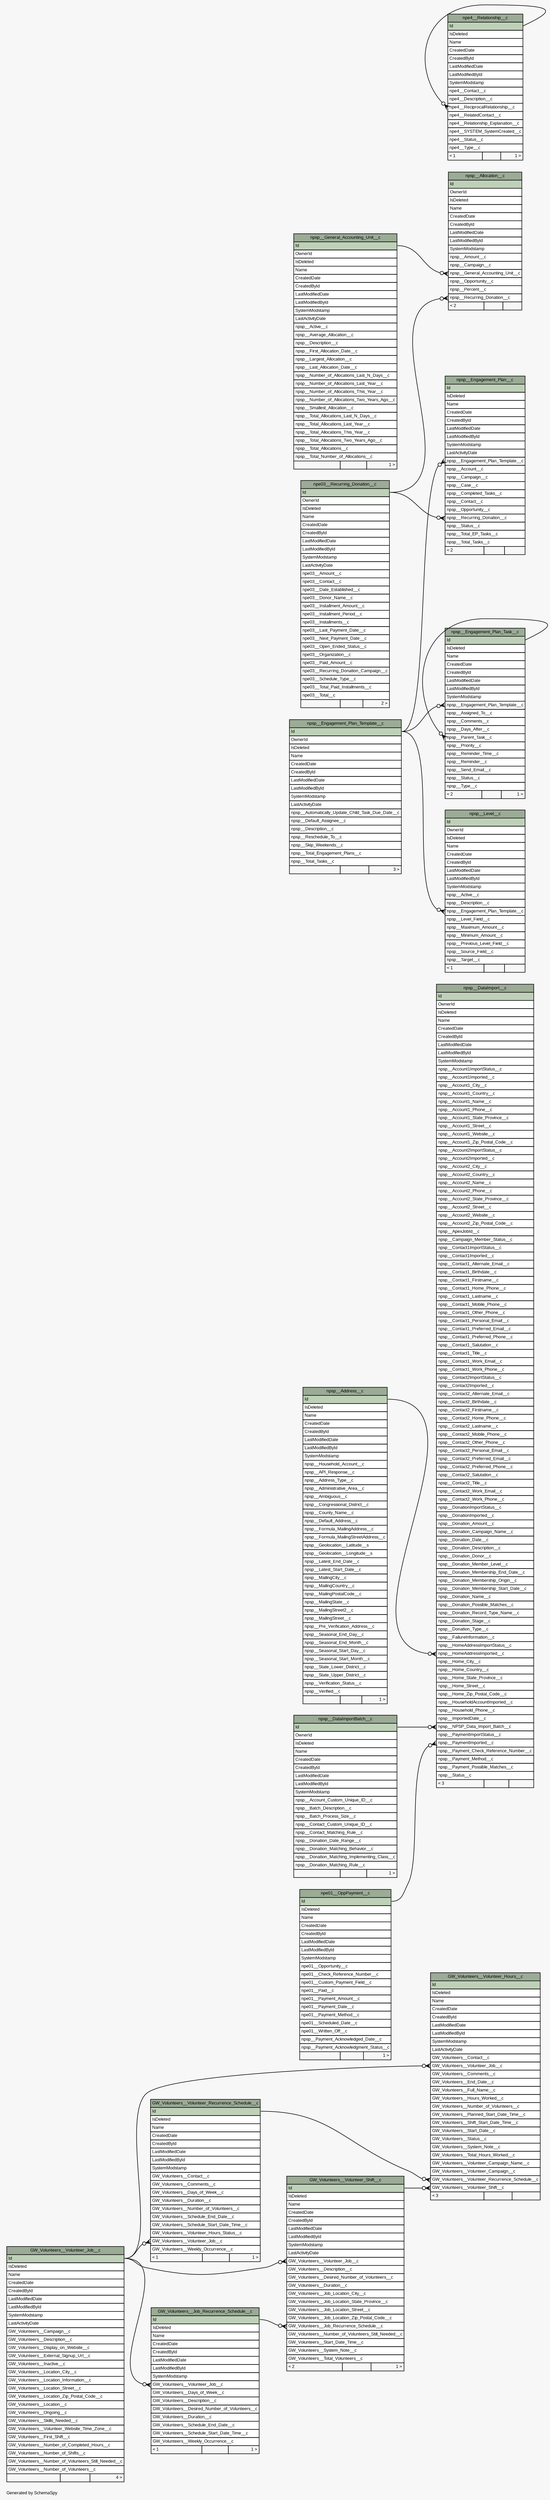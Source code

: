// dot 2.40.1 on Mac OS X 10.12.6
// SchemaSpy rev 590
digraph "largeRelationshipsDiagram" {
  graph [
    rankdir="RL"
    bgcolor="#f7f7f7"
    label="\nGenerated by SchemaSpy"
    labeljust="l"
    nodesep="0.18"
    ranksep="0.46"
    fontname="Arial"
    fontsize="8"
  ];
  node [
    fontname="Arial"
    fontsize="8"
    shape="plaintext"
  ];
  edge [
    arrowsize="0.8"
  ];
  "GW_Volunteers__Job_Recurrence_Schedule__c" [
    label=<
    <TABLE BORDER="0" CELLBORDER="1" CELLSPACING="0" BGCOLOR="#ffffff">
      <TR><TD COLSPAN="3" BGCOLOR="#9bab96" ALIGN="CENTER">GW_Volunteers__Job_Recurrence_Schedule__c</TD></TR>
      <TR><TD PORT="Id" COLSPAN="3" BGCOLOR="#bed1b8" ALIGN="LEFT">Id</TD></TR>
      <TR><TD PORT="IsDeleted" COLSPAN="3" ALIGN="LEFT">IsDeleted</TD></TR>
      <TR><TD PORT="Name" COLSPAN="3" ALIGN="LEFT">Name</TD></TR>
      <TR><TD PORT="CreatedDate" COLSPAN="3" ALIGN="LEFT">CreatedDate</TD></TR>
      <TR><TD PORT="CreatedById" COLSPAN="3" ALIGN="LEFT">CreatedById</TD></TR>
      <TR><TD PORT="LastModifiedDate" COLSPAN="3" ALIGN="LEFT">LastModifiedDate</TD></TR>
      <TR><TD PORT="LastModifiedById" COLSPAN="3" ALIGN="LEFT">LastModifiedById</TD></TR>
      <TR><TD PORT="SystemModstamp" COLSPAN="3" ALIGN="LEFT">SystemModstamp</TD></TR>
      <TR><TD PORT="GW_Volunteers__Volunteer_Job__c" COLSPAN="3" ALIGN="LEFT">GW_Volunteers__Volunteer_Job__c</TD></TR>
      <TR><TD PORT="GW_Volunteers__Days_of_Week__c" COLSPAN="3" ALIGN="LEFT">GW_Volunteers__Days_of_Week__c</TD></TR>
      <TR><TD PORT="GW_Volunteers__Description__c" COLSPAN="3" ALIGN="LEFT">GW_Volunteers__Description__c</TD></TR>
      <TR><TD PORT="GW_Volunteers__Desired_Number_of_Volunteers__c" COLSPAN="3" ALIGN="LEFT">GW_Volunteers__Desired_Number_of_Volunteers__c</TD></TR>
      <TR><TD PORT="GW_Volunteers__Duration__c" COLSPAN="3" ALIGN="LEFT">GW_Volunteers__Duration__c</TD></TR>
      <TR><TD PORT="GW_Volunteers__Schedule_End_Date__c" COLSPAN="3" ALIGN="LEFT">GW_Volunteers__Schedule_End_Date__c</TD></TR>
      <TR><TD PORT="GW_Volunteers__Schedule_Start_Date_Time__c" COLSPAN="3" ALIGN="LEFT">GW_Volunteers__Schedule_Start_Date_Time__c</TD></TR>
      <TR><TD PORT="GW_Volunteers__Weekly_Occurrence__c" COLSPAN="3" ALIGN="LEFT">GW_Volunteers__Weekly_Occurrence__c</TD></TR>
      <TR><TD ALIGN="LEFT" BGCOLOR="#f7f7f7">&lt; 1</TD><TD ALIGN="RIGHT" BGCOLOR="#f7f7f7">  </TD><TD ALIGN="RIGHT" BGCOLOR="#f7f7f7">1 &gt;</TD></TR>
    </TABLE>>
    URL="tables/GW_Volunteers__Job_Recurrence_Schedule__c.html"
    tooltip="GW_Volunteers__Job_Recurrence_Schedule__c"
  ];
  "GW_Volunteers__Volunteer_Hours__c" [
    label=<
    <TABLE BORDER="0" CELLBORDER="1" CELLSPACING="0" BGCOLOR="#ffffff">
      <TR><TD COLSPAN="3" BGCOLOR="#9bab96" ALIGN="CENTER">GW_Volunteers__Volunteer_Hours__c</TD></TR>
      <TR><TD PORT="Id" COLSPAN="3" BGCOLOR="#bed1b8" ALIGN="LEFT">Id</TD></TR>
      <TR><TD PORT="IsDeleted" COLSPAN="3" ALIGN="LEFT">IsDeleted</TD></TR>
      <TR><TD PORT="Name" COLSPAN="3" ALIGN="LEFT">Name</TD></TR>
      <TR><TD PORT="CreatedDate" COLSPAN="3" ALIGN="LEFT">CreatedDate</TD></TR>
      <TR><TD PORT="CreatedById" COLSPAN="3" ALIGN="LEFT">CreatedById</TD></TR>
      <TR><TD PORT="LastModifiedDate" COLSPAN="3" ALIGN="LEFT">LastModifiedDate</TD></TR>
      <TR><TD PORT="LastModifiedById" COLSPAN="3" ALIGN="LEFT">LastModifiedById</TD></TR>
      <TR><TD PORT="SystemModstamp" COLSPAN="3" ALIGN="LEFT">SystemModstamp</TD></TR>
      <TR><TD PORT="LastActivityDate" COLSPAN="3" ALIGN="LEFT">LastActivityDate</TD></TR>
      <TR><TD PORT="GW_Volunteers__Contact__c" COLSPAN="3" ALIGN="LEFT">GW_Volunteers__Contact__c</TD></TR>
      <TR><TD PORT="GW_Volunteers__Volunteer_Job__c" COLSPAN="3" ALIGN="LEFT">GW_Volunteers__Volunteer_Job__c</TD></TR>
      <TR><TD PORT="GW_Volunteers__Comments__c" COLSPAN="3" ALIGN="LEFT">GW_Volunteers__Comments__c</TD></TR>
      <TR><TD PORT="GW_Volunteers__End_Date__c" COLSPAN="3" ALIGN="LEFT">GW_Volunteers__End_Date__c</TD></TR>
      <TR><TD PORT="GW_Volunteers__Full_Name__c" COLSPAN="3" ALIGN="LEFT">GW_Volunteers__Full_Name__c</TD></TR>
      <TR><TD PORT="GW_Volunteers__Hours_Worked__c" COLSPAN="3" ALIGN="LEFT">GW_Volunteers__Hours_Worked__c</TD></TR>
      <TR><TD PORT="GW_Volunteers__Number_of_Volunteers__c" COLSPAN="3" ALIGN="LEFT">GW_Volunteers__Number_of_Volunteers__c</TD></TR>
      <TR><TD PORT="GW_Volunteers__Planned_Start_Date_Time__c" COLSPAN="3" ALIGN="LEFT">GW_Volunteers__Planned_Start_Date_Time__c</TD></TR>
      <TR><TD PORT="GW_Volunteers__Shift_Start_Date_Time__c" COLSPAN="3" ALIGN="LEFT">GW_Volunteers__Shift_Start_Date_Time__c</TD></TR>
      <TR><TD PORT="GW_Volunteers__Start_Date__c" COLSPAN="3" ALIGN="LEFT">GW_Volunteers__Start_Date__c</TD></TR>
      <TR><TD PORT="GW_Volunteers__Status__c" COLSPAN="3" ALIGN="LEFT">GW_Volunteers__Status__c</TD></TR>
      <TR><TD PORT="GW_Volunteers__System_Note__c" COLSPAN="3" ALIGN="LEFT">GW_Volunteers__System_Note__c</TD></TR>
      <TR><TD PORT="GW_Volunteers__Total_Hours_Worked__c" COLSPAN="3" ALIGN="LEFT">GW_Volunteers__Total_Hours_Worked__c</TD></TR>
      <TR><TD PORT="GW_Volunteers__Volunteer_Campaign_Name__c" COLSPAN="3" ALIGN="LEFT">GW_Volunteers__Volunteer_Campaign_Name__c</TD></TR>
      <TR><TD PORT="GW_Volunteers__Volunteer_Campaign__c" COLSPAN="3" ALIGN="LEFT">GW_Volunteers__Volunteer_Campaign__c</TD></TR>
      <TR><TD PORT="GW_Volunteers__Volunteer_Recurrence_Schedule__c" COLSPAN="3" ALIGN="LEFT">GW_Volunteers__Volunteer_Recurrence_Schedule__c</TD></TR>
      <TR><TD PORT="GW_Volunteers__Volunteer_Shift__c" COLSPAN="3" ALIGN="LEFT">GW_Volunteers__Volunteer_Shift__c</TD></TR>
      <TR><TD ALIGN="LEFT" BGCOLOR="#f7f7f7">&lt; 3</TD><TD ALIGN="RIGHT" BGCOLOR="#f7f7f7">  </TD><TD ALIGN="RIGHT" BGCOLOR="#f7f7f7">  </TD></TR>
    </TABLE>>
    URL="tables/GW_Volunteers__Volunteer_Hours__c.html"
    tooltip="GW_Volunteers__Volunteer_Hours__c"
  ];
  "GW_Volunteers__Volunteer_Job__c" [
    label=<
    <TABLE BORDER="0" CELLBORDER="1" CELLSPACING="0" BGCOLOR="#ffffff">
      <TR><TD COLSPAN="3" BGCOLOR="#9bab96" ALIGN="CENTER">GW_Volunteers__Volunteer_Job__c</TD></TR>
      <TR><TD PORT="Id" COLSPAN="3" BGCOLOR="#bed1b8" ALIGN="LEFT">Id</TD></TR>
      <TR><TD PORT="IsDeleted" COLSPAN="3" ALIGN="LEFT">IsDeleted</TD></TR>
      <TR><TD PORT="Name" COLSPAN="3" ALIGN="LEFT">Name</TD></TR>
      <TR><TD PORT="CreatedDate" COLSPAN="3" ALIGN="LEFT">CreatedDate</TD></TR>
      <TR><TD PORT="CreatedById" COLSPAN="3" ALIGN="LEFT">CreatedById</TD></TR>
      <TR><TD PORT="LastModifiedDate" COLSPAN="3" ALIGN="LEFT">LastModifiedDate</TD></TR>
      <TR><TD PORT="LastModifiedById" COLSPAN="3" ALIGN="LEFT">LastModifiedById</TD></TR>
      <TR><TD PORT="SystemModstamp" COLSPAN="3" ALIGN="LEFT">SystemModstamp</TD></TR>
      <TR><TD PORT="LastActivityDate" COLSPAN="3" ALIGN="LEFT">LastActivityDate</TD></TR>
      <TR><TD PORT="GW_Volunteers__Campaign__c" COLSPAN="3" ALIGN="LEFT">GW_Volunteers__Campaign__c</TD></TR>
      <TR><TD PORT="GW_Volunteers__Description__c" COLSPAN="3" ALIGN="LEFT">GW_Volunteers__Description__c</TD></TR>
      <TR><TD PORT="GW_Volunteers__Display_on_Website__c" COLSPAN="3" ALIGN="LEFT">GW_Volunteers__Display_on_Website__c</TD></TR>
      <TR><TD PORT="GW_Volunteers__External_Signup_Url__c" COLSPAN="3" ALIGN="LEFT">GW_Volunteers__External_Signup_Url__c</TD></TR>
      <TR><TD PORT="GW_Volunteers__Inactive__c" COLSPAN="3" ALIGN="LEFT">GW_Volunteers__Inactive__c</TD></TR>
      <TR><TD PORT="GW_Volunteers__Location_City__c" COLSPAN="3" ALIGN="LEFT">GW_Volunteers__Location_City__c</TD></TR>
      <TR><TD PORT="GW_Volunteers__Location_Information__c" COLSPAN="3" ALIGN="LEFT">GW_Volunteers__Location_Information__c</TD></TR>
      <TR><TD PORT="GW_Volunteers__Location_Street__c" COLSPAN="3" ALIGN="LEFT">GW_Volunteers__Location_Street__c</TD></TR>
      <TR><TD PORT="GW_Volunteers__Location_Zip_Postal_Code__c" COLSPAN="3" ALIGN="LEFT">GW_Volunteers__Location_Zip_Postal_Code__c</TD></TR>
      <TR><TD PORT="GW_Volunteers__Location__c" COLSPAN="3" ALIGN="LEFT">GW_Volunteers__Location__c</TD></TR>
      <TR><TD PORT="GW_Volunteers__Ongoing__c" COLSPAN="3" ALIGN="LEFT">GW_Volunteers__Ongoing__c</TD></TR>
      <TR><TD PORT="GW_Volunteers__Skills_Needed__c" COLSPAN="3" ALIGN="LEFT">GW_Volunteers__Skills_Needed__c</TD></TR>
      <TR><TD PORT="GW_Volunteers__Volunteer_Website_Time_Zone__c" COLSPAN="3" ALIGN="LEFT">GW_Volunteers__Volunteer_Website_Time_Zone__c</TD></TR>
      <TR><TD PORT="GW_Volunteers__First_Shift__c" COLSPAN="3" ALIGN="LEFT">GW_Volunteers__First_Shift__c</TD></TR>
      <TR><TD PORT="GW_Volunteers__Number_of_Completed_Hours__c" COLSPAN="3" ALIGN="LEFT">GW_Volunteers__Number_of_Completed_Hours__c</TD></TR>
      <TR><TD PORT="GW_Volunteers__Number_of_Shifts__c" COLSPAN="3" ALIGN="LEFT">GW_Volunteers__Number_of_Shifts__c</TD></TR>
      <TR><TD PORT="GW_Volunteers__Number_of_Volunteers_Still_Needed__c" COLSPAN="3" ALIGN="LEFT">GW_Volunteers__Number_of_Volunteers_Still_Needed__c</TD></TR>
      <TR><TD PORT="GW_Volunteers__Number_of_Volunteers__c" COLSPAN="3" ALIGN="LEFT">GW_Volunteers__Number_of_Volunteers__c</TD></TR>
      <TR><TD ALIGN="LEFT" BGCOLOR="#f7f7f7">  </TD><TD ALIGN="RIGHT" BGCOLOR="#f7f7f7">  </TD><TD ALIGN="RIGHT" BGCOLOR="#f7f7f7">4 &gt;</TD></TR>
    </TABLE>>
    URL="tables/GW_Volunteers__Volunteer_Job__c.html"
    tooltip="GW_Volunteers__Volunteer_Job__c"
  ];
  "GW_Volunteers__Volunteer_Recurrence_Schedule__c" [
    label=<
    <TABLE BORDER="0" CELLBORDER="1" CELLSPACING="0" BGCOLOR="#ffffff">
      <TR><TD COLSPAN="3" BGCOLOR="#9bab96" ALIGN="CENTER">GW_Volunteers__Volunteer_Recurrence_Schedule__c</TD></TR>
      <TR><TD PORT="Id" COLSPAN="3" BGCOLOR="#bed1b8" ALIGN="LEFT">Id</TD></TR>
      <TR><TD PORT="IsDeleted" COLSPAN="3" ALIGN="LEFT">IsDeleted</TD></TR>
      <TR><TD PORT="Name" COLSPAN="3" ALIGN="LEFT">Name</TD></TR>
      <TR><TD PORT="CreatedDate" COLSPAN="3" ALIGN="LEFT">CreatedDate</TD></TR>
      <TR><TD PORT="CreatedById" COLSPAN="3" ALIGN="LEFT">CreatedById</TD></TR>
      <TR><TD PORT="LastModifiedDate" COLSPAN="3" ALIGN="LEFT">LastModifiedDate</TD></TR>
      <TR><TD PORT="LastModifiedById" COLSPAN="3" ALIGN="LEFT">LastModifiedById</TD></TR>
      <TR><TD PORT="SystemModstamp" COLSPAN="3" ALIGN="LEFT">SystemModstamp</TD></TR>
      <TR><TD PORT="GW_Volunteers__Contact__c" COLSPAN="3" ALIGN="LEFT">GW_Volunteers__Contact__c</TD></TR>
      <TR><TD PORT="GW_Volunteers__Comments__c" COLSPAN="3" ALIGN="LEFT">GW_Volunteers__Comments__c</TD></TR>
      <TR><TD PORT="GW_Volunteers__Days_of_Week__c" COLSPAN="3" ALIGN="LEFT">GW_Volunteers__Days_of_Week__c</TD></TR>
      <TR><TD PORT="GW_Volunteers__Duration__c" COLSPAN="3" ALIGN="LEFT">GW_Volunteers__Duration__c</TD></TR>
      <TR><TD PORT="GW_Volunteers__Number_of_Volunteers__c" COLSPAN="3" ALIGN="LEFT">GW_Volunteers__Number_of_Volunteers__c</TD></TR>
      <TR><TD PORT="GW_Volunteers__Schedule_End_Date__c" COLSPAN="3" ALIGN="LEFT">GW_Volunteers__Schedule_End_Date__c</TD></TR>
      <TR><TD PORT="GW_Volunteers__Schedule_Start_Date_Time__c" COLSPAN="3" ALIGN="LEFT">GW_Volunteers__Schedule_Start_Date_Time__c</TD></TR>
      <TR><TD PORT="GW_Volunteers__Volunteer_Hours_Status__c" COLSPAN="3" ALIGN="LEFT">GW_Volunteers__Volunteer_Hours_Status__c</TD></TR>
      <TR><TD PORT="GW_Volunteers__Volunteer_Job__c" COLSPAN="3" ALIGN="LEFT">GW_Volunteers__Volunteer_Job__c</TD></TR>
      <TR><TD PORT="GW_Volunteers__Weekly_Occurrence__c" COLSPAN="3" ALIGN="LEFT">GW_Volunteers__Weekly_Occurrence__c</TD></TR>
      <TR><TD ALIGN="LEFT" BGCOLOR="#f7f7f7">&lt; 1</TD><TD ALIGN="RIGHT" BGCOLOR="#f7f7f7">  </TD><TD ALIGN="RIGHT" BGCOLOR="#f7f7f7">1 &gt;</TD></TR>
    </TABLE>>
    URL="tables/GW_Volunteers__Volunteer_Recurrence_Schedule__c.html"
    tooltip="GW_Volunteers__Volunteer_Recurrence_Schedule__c"
  ];
  "GW_Volunteers__Volunteer_Shift__c" [
    label=<
    <TABLE BORDER="0" CELLBORDER="1" CELLSPACING="0" BGCOLOR="#ffffff">
      <TR><TD COLSPAN="3" BGCOLOR="#9bab96" ALIGN="CENTER">GW_Volunteers__Volunteer_Shift__c</TD></TR>
      <TR><TD PORT="Id" COLSPAN="3" BGCOLOR="#bed1b8" ALIGN="LEFT">Id</TD></TR>
      <TR><TD PORT="IsDeleted" COLSPAN="3" ALIGN="LEFT">IsDeleted</TD></TR>
      <TR><TD PORT="Name" COLSPAN="3" ALIGN="LEFT">Name</TD></TR>
      <TR><TD PORT="CreatedDate" COLSPAN="3" ALIGN="LEFT">CreatedDate</TD></TR>
      <TR><TD PORT="CreatedById" COLSPAN="3" ALIGN="LEFT">CreatedById</TD></TR>
      <TR><TD PORT="LastModifiedDate" COLSPAN="3" ALIGN="LEFT">LastModifiedDate</TD></TR>
      <TR><TD PORT="LastModifiedById" COLSPAN="3" ALIGN="LEFT">LastModifiedById</TD></TR>
      <TR><TD PORT="SystemModstamp" COLSPAN="3" ALIGN="LEFT">SystemModstamp</TD></TR>
      <TR><TD PORT="LastActivityDate" COLSPAN="3" ALIGN="LEFT">LastActivityDate</TD></TR>
      <TR><TD PORT="GW_Volunteers__Volunteer_Job__c" COLSPAN="3" ALIGN="LEFT">GW_Volunteers__Volunteer_Job__c</TD></TR>
      <TR><TD PORT="GW_Volunteers__Description__c" COLSPAN="3" ALIGN="LEFT">GW_Volunteers__Description__c</TD></TR>
      <TR><TD PORT="GW_Volunteers__Desired_Number_of_Volunteers__c" COLSPAN="3" ALIGN="LEFT">GW_Volunteers__Desired_Number_of_Volunteers__c</TD></TR>
      <TR><TD PORT="GW_Volunteers__Duration__c" COLSPAN="3" ALIGN="LEFT">GW_Volunteers__Duration__c</TD></TR>
      <TR><TD PORT="GW_Volunteers__Job_Location_City__c" COLSPAN="3" ALIGN="LEFT">GW_Volunteers__Job_Location_City__c</TD></TR>
      <TR><TD PORT="GW_Volunteers__Job_Location_State_Province__c" COLSPAN="3" ALIGN="LEFT">GW_Volunteers__Job_Location_State_Province__c</TD></TR>
      <TR><TD PORT="GW_Volunteers__Job_Location_Street__c" COLSPAN="3" ALIGN="LEFT">GW_Volunteers__Job_Location_Street__c</TD></TR>
      <TR><TD PORT="GW_Volunteers__Job_Location_Zip_Postal_Code__c" COLSPAN="3" ALIGN="LEFT">GW_Volunteers__Job_Location_Zip_Postal_Code__c</TD></TR>
      <TR><TD PORT="GW_Volunteers__Job_Recurrence_Schedule__c" COLSPAN="3" ALIGN="LEFT">GW_Volunteers__Job_Recurrence_Schedule__c</TD></TR>
      <TR><TD PORT="GW_Volunteers__Number_of_Volunteers_Still_Needed__c" COLSPAN="3" ALIGN="LEFT">GW_Volunteers__Number_of_Volunteers_Still_Needed__c</TD></TR>
      <TR><TD PORT="GW_Volunteers__Start_Date_Time__c" COLSPAN="3" ALIGN="LEFT">GW_Volunteers__Start_Date_Time__c</TD></TR>
      <TR><TD PORT="GW_Volunteers__System_Note__c" COLSPAN="3" ALIGN="LEFT">GW_Volunteers__System_Note__c</TD></TR>
      <TR><TD PORT="GW_Volunteers__Total_Volunteers__c" COLSPAN="3" ALIGN="LEFT">GW_Volunteers__Total_Volunteers__c</TD></TR>
      <TR><TD ALIGN="LEFT" BGCOLOR="#f7f7f7">&lt; 2</TD><TD ALIGN="RIGHT" BGCOLOR="#f7f7f7">  </TD><TD ALIGN="RIGHT" BGCOLOR="#f7f7f7">1 &gt;</TD></TR>
    </TABLE>>
    URL="tables/GW_Volunteers__Volunteer_Shift__c.html"
    tooltip="GW_Volunteers__Volunteer_Shift__c"
  ];
  "npe01__OppPayment__c" [
    label=<
    <TABLE BORDER="0" CELLBORDER="1" CELLSPACING="0" BGCOLOR="#ffffff">
      <TR><TD COLSPAN="3" BGCOLOR="#9bab96" ALIGN="CENTER">npe01__OppPayment__c</TD></TR>
      <TR><TD PORT="Id" COLSPAN="3" BGCOLOR="#bed1b8" ALIGN="LEFT">Id</TD></TR>
      <TR><TD PORT="IsDeleted" COLSPAN="3" ALIGN="LEFT">IsDeleted</TD></TR>
      <TR><TD PORT="Name" COLSPAN="3" ALIGN="LEFT">Name</TD></TR>
      <TR><TD PORT="CreatedDate" COLSPAN="3" ALIGN="LEFT">CreatedDate</TD></TR>
      <TR><TD PORT="CreatedById" COLSPAN="3" ALIGN="LEFT">CreatedById</TD></TR>
      <TR><TD PORT="LastModifiedDate" COLSPAN="3" ALIGN="LEFT">LastModifiedDate</TD></TR>
      <TR><TD PORT="LastModifiedById" COLSPAN="3" ALIGN="LEFT">LastModifiedById</TD></TR>
      <TR><TD PORT="SystemModstamp" COLSPAN="3" ALIGN="LEFT">SystemModstamp</TD></TR>
      <TR><TD PORT="npe01__Opportunity__c" COLSPAN="3" ALIGN="LEFT">npe01__Opportunity__c</TD></TR>
      <TR><TD PORT="npe01__Check_Reference_Number__c" COLSPAN="3" ALIGN="LEFT">npe01__Check_Reference_Number__c</TD></TR>
      <TR><TD PORT="npe01__Custom_Payment_Field__c" COLSPAN="3" ALIGN="LEFT">npe01__Custom_Payment_Field__c</TD></TR>
      <TR><TD PORT="npe01__Paid__c" COLSPAN="3" ALIGN="LEFT">npe01__Paid__c</TD></TR>
      <TR><TD PORT="npe01__Payment_Amount__c" COLSPAN="3" ALIGN="LEFT">npe01__Payment_Amount__c</TD></TR>
      <TR><TD PORT="npe01__Payment_Date__c" COLSPAN="3" ALIGN="LEFT">npe01__Payment_Date__c</TD></TR>
      <TR><TD PORT="npe01__Payment_Method__c" COLSPAN="3" ALIGN="LEFT">npe01__Payment_Method__c</TD></TR>
      <TR><TD PORT="npe01__Scheduled_Date__c" COLSPAN="3" ALIGN="LEFT">npe01__Scheduled_Date__c</TD></TR>
      <TR><TD PORT="npe01__Written_Off__c" COLSPAN="3" ALIGN="LEFT">npe01__Written_Off__c</TD></TR>
      <TR><TD PORT="npsp__Payment_Acknowledged_Date__c" COLSPAN="3" ALIGN="LEFT">npsp__Payment_Acknowledged_Date__c</TD></TR>
      <TR><TD PORT="npsp__Payment_Acknowledgment_Status__c" COLSPAN="3" ALIGN="LEFT">npsp__Payment_Acknowledgment_Status__c</TD></TR>
      <TR><TD ALIGN="LEFT" BGCOLOR="#f7f7f7">  </TD><TD ALIGN="RIGHT" BGCOLOR="#f7f7f7">  </TD><TD ALIGN="RIGHT" BGCOLOR="#f7f7f7">1 &gt;</TD></TR>
    </TABLE>>
    URL="tables/npe01__OppPayment__c.html"
    tooltip="npe01__OppPayment__c"
  ];
  "npe03__Recurring_Donation__c" [
    label=<
    <TABLE BORDER="0" CELLBORDER="1" CELLSPACING="0" BGCOLOR="#ffffff">
      <TR><TD COLSPAN="3" BGCOLOR="#9bab96" ALIGN="CENTER">npe03__Recurring_Donation__c</TD></TR>
      <TR><TD PORT="Id" COLSPAN="3" BGCOLOR="#bed1b8" ALIGN="LEFT">Id</TD></TR>
      <TR><TD PORT="OwnerId" COLSPAN="3" ALIGN="LEFT">OwnerId</TD></TR>
      <TR><TD PORT="IsDeleted" COLSPAN="3" ALIGN="LEFT">IsDeleted</TD></TR>
      <TR><TD PORT="Name" COLSPAN="3" ALIGN="LEFT">Name</TD></TR>
      <TR><TD PORT="CreatedDate" COLSPAN="3" ALIGN="LEFT">CreatedDate</TD></TR>
      <TR><TD PORT="CreatedById" COLSPAN="3" ALIGN="LEFT">CreatedById</TD></TR>
      <TR><TD PORT="LastModifiedDate" COLSPAN="3" ALIGN="LEFT">LastModifiedDate</TD></TR>
      <TR><TD PORT="LastModifiedById" COLSPAN="3" ALIGN="LEFT">LastModifiedById</TD></TR>
      <TR><TD PORT="SystemModstamp" COLSPAN="3" ALIGN="LEFT">SystemModstamp</TD></TR>
      <TR><TD PORT="LastActivityDate" COLSPAN="3" ALIGN="LEFT">LastActivityDate</TD></TR>
      <TR><TD PORT="npe03__Amount__c" COLSPAN="3" ALIGN="LEFT">npe03__Amount__c</TD></TR>
      <TR><TD PORT="npe03__Contact__c" COLSPAN="3" ALIGN="LEFT">npe03__Contact__c</TD></TR>
      <TR><TD PORT="npe03__Date_Established__c" COLSPAN="3" ALIGN="LEFT">npe03__Date_Established__c</TD></TR>
      <TR><TD PORT="npe03__Donor_Name__c" COLSPAN="3" ALIGN="LEFT">npe03__Donor_Name__c</TD></TR>
      <TR><TD PORT="npe03__Installment_Amount__c" COLSPAN="3" ALIGN="LEFT">npe03__Installment_Amount__c</TD></TR>
      <TR><TD PORT="npe03__Installment_Period__c" COLSPAN="3" ALIGN="LEFT">npe03__Installment_Period__c</TD></TR>
      <TR><TD PORT="npe03__Installments__c" COLSPAN="3" ALIGN="LEFT">npe03__Installments__c</TD></TR>
      <TR><TD PORT="npe03__Last_Payment_Date__c" COLSPAN="3" ALIGN="LEFT">npe03__Last_Payment_Date__c</TD></TR>
      <TR><TD PORT="npe03__Next_Payment_Date__c" COLSPAN="3" ALIGN="LEFT">npe03__Next_Payment_Date__c</TD></TR>
      <TR><TD PORT="npe03__Open_Ended_Status__c" COLSPAN="3" ALIGN="LEFT">npe03__Open_Ended_Status__c</TD></TR>
      <TR><TD PORT="npe03__Organization__c" COLSPAN="3" ALIGN="LEFT">npe03__Organization__c</TD></TR>
      <TR><TD PORT="npe03__Paid_Amount__c" COLSPAN="3" ALIGN="LEFT">npe03__Paid_Amount__c</TD></TR>
      <TR><TD PORT="npe03__Recurring_Donation_Campaign__c" COLSPAN="3" ALIGN="LEFT">npe03__Recurring_Donation_Campaign__c</TD></TR>
      <TR><TD PORT="npe03__Schedule_Type__c" COLSPAN="3" ALIGN="LEFT">npe03__Schedule_Type__c</TD></TR>
      <TR><TD PORT="npe03__Total_Paid_Installments__c" COLSPAN="3" ALIGN="LEFT">npe03__Total_Paid_Installments__c</TD></TR>
      <TR><TD PORT="npe03__Total__c" COLSPAN="3" ALIGN="LEFT">npe03__Total__c</TD></TR>
      <TR><TD ALIGN="LEFT" BGCOLOR="#f7f7f7">  </TD><TD ALIGN="RIGHT" BGCOLOR="#f7f7f7">  </TD><TD ALIGN="RIGHT" BGCOLOR="#f7f7f7">2 &gt;</TD></TR>
    </TABLE>>
    URL="tables/npe03__Recurring_Donation__c.html"
    tooltip="npe03__Recurring_Donation__c"
  ];
  "npe4__Relationship__c" [
    label=<
    <TABLE BORDER="0" CELLBORDER="1" CELLSPACING="0" BGCOLOR="#ffffff">
      <TR><TD COLSPAN="3" BGCOLOR="#9bab96" ALIGN="CENTER">npe4__Relationship__c</TD></TR>
      <TR><TD PORT="Id" COLSPAN="3" BGCOLOR="#bed1b8" ALIGN="LEFT">Id</TD></TR>
      <TR><TD PORT="IsDeleted" COLSPAN="3" ALIGN="LEFT">IsDeleted</TD></TR>
      <TR><TD PORT="Name" COLSPAN="3" ALIGN="LEFT">Name</TD></TR>
      <TR><TD PORT="CreatedDate" COLSPAN="3" ALIGN="LEFT">CreatedDate</TD></TR>
      <TR><TD PORT="CreatedById" COLSPAN="3" ALIGN="LEFT">CreatedById</TD></TR>
      <TR><TD PORT="LastModifiedDate" COLSPAN="3" ALIGN="LEFT">LastModifiedDate</TD></TR>
      <TR><TD PORT="LastModifiedById" COLSPAN="3" ALIGN="LEFT">LastModifiedById</TD></TR>
      <TR><TD PORT="SystemModstamp" COLSPAN="3" ALIGN="LEFT">SystemModstamp</TD></TR>
      <TR><TD PORT="npe4__Contact__c" COLSPAN="3" ALIGN="LEFT">npe4__Contact__c</TD></TR>
      <TR><TD PORT="npe4__Description__c" COLSPAN="3" ALIGN="LEFT">npe4__Description__c</TD></TR>
      <TR><TD PORT="npe4__ReciprocalRelationship__c" COLSPAN="3" ALIGN="LEFT">npe4__ReciprocalRelationship__c</TD></TR>
      <TR><TD PORT="npe4__RelatedContact__c" COLSPAN="3" ALIGN="LEFT">npe4__RelatedContact__c</TD></TR>
      <TR><TD PORT="npe4__Relationship_Explanation__c" COLSPAN="3" ALIGN="LEFT">npe4__Relationship_Explanation__c</TD></TR>
      <TR><TD PORT="npe4__SYSTEM_SystemCreated__c" COLSPAN="3" ALIGN="LEFT">npe4__SYSTEM_SystemCreated__c</TD></TR>
      <TR><TD PORT="npe4__Status__c" COLSPAN="3" ALIGN="LEFT">npe4__Status__c</TD></TR>
      <TR><TD PORT="npe4__Type__c" COLSPAN="3" ALIGN="LEFT">npe4__Type__c</TD></TR>
      <TR><TD ALIGN="LEFT" BGCOLOR="#f7f7f7">&lt; 1</TD><TD ALIGN="RIGHT" BGCOLOR="#f7f7f7">  </TD><TD ALIGN="RIGHT" BGCOLOR="#f7f7f7">1 &gt;</TD></TR>
    </TABLE>>
    URL="tables/npe4__Relationship__c.html"
    tooltip="npe4__Relationship__c"
  ];
  "npsp__Address__c" [
    label=<
    <TABLE BORDER="0" CELLBORDER="1" CELLSPACING="0" BGCOLOR="#ffffff">
      <TR><TD COLSPAN="3" BGCOLOR="#9bab96" ALIGN="CENTER">npsp__Address__c</TD></TR>
      <TR><TD PORT="Id" COLSPAN="3" BGCOLOR="#bed1b8" ALIGN="LEFT">Id</TD></TR>
      <TR><TD PORT="IsDeleted" COLSPAN="3" ALIGN="LEFT">IsDeleted</TD></TR>
      <TR><TD PORT="Name" COLSPAN="3" ALIGN="LEFT">Name</TD></TR>
      <TR><TD PORT="CreatedDate" COLSPAN="3" ALIGN="LEFT">CreatedDate</TD></TR>
      <TR><TD PORT="CreatedById" COLSPAN="3" ALIGN="LEFT">CreatedById</TD></TR>
      <TR><TD PORT="LastModifiedDate" COLSPAN="3" ALIGN="LEFT">LastModifiedDate</TD></TR>
      <TR><TD PORT="LastModifiedById" COLSPAN="3" ALIGN="LEFT">LastModifiedById</TD></TR>
      <TR><TD PORT="SystemModstamp" COLSPAN="3" ALIGN="LEFT">SystemModstamp</TD></TR>
      <TR><TD PORT="npsp__Household_Account__c" COLSPAN="3" ALIGN="LEFT">npsp__Household_Account__c</TD></TR>
      <TR><TD PORT="npsp__API_Response__c" COLSPAN="3" ALIGN="LEFT">npsp__API_Response__c</TD></TR>
      <TR><TD PORT="npsp__Address_Type__c" COLSPAN="3" ALIGN="LEFT">npsp__Address_Type__c</TD></TR>
      <TR><TD PORT="npsp__Administrative_Area__c" COLSPAN="3" ALIGN="LEFT">npsp__Administrative_Area__c</TD></TR>
      <TR><TD PORT="npsp__Ambiguous__c" COLSPAN="3" ALIGN="LEFT">npsp__Ambiguous__c</TD></TR>
      <TR><TD PORT="npsp__Congressional_District__c" COLSPAN="3" ALIGN="LEFT">npsp__Congressional_District__c</TD></TR>
      <TR><TD PORT="npsp__County_Name__c" COLSPAN="3" ALIGN="LEFT">npsp__County_Name__c</TD></TR>
      <TR><TD PORT="npsp__Default_Address__c" COLSPAN="3" ALIGN="LEFT">npsp__Default_Address__c</TD></TR>
      <TR><TD PORT="npsp__Formula_MailingAddress__c" COLSPAN="3" ALIGN="LEFT">npsp__Formula_MailingAddress__c</TD></TR>
      <TR><TD PORT="npsp__Formula_MailingStreetAddress__c" COLSPAN="3" ALIGN="LEFT">npsp__Formula_MailingStreetAddress__c</TD></TR>
      <TR><TD PORT="npsp__Geolocation__Latitude__s" COLSPAN="3" ALIGN="LEFT">npsp__Geolocation__Latitude__s</TD></TR>
      <TR><TD PORT="npsp__Geolocation__Longitude__s" COLSPAN="3" ALIGN="LEFT">npsp__Geolocation__Longitude__s</TD></TR>
      <TR><TD PORT="npsp__Latest_End_Date__c" COLSPAN="3" ALIGN="LEFT">npsp__Latest_End_Date__c</TD></TR>
      <TR><TD PORT="npsp__Latest_Start_Date__c" COLSPAN="3" ALIGN="LEFT">npsp__Latest_Start_Date__c</TD></TR>
      <TR><TD PORT="npsp__MailingCity__c" COLSPAN="3" ALIGN="LEFT">npsp__MailingCity__c</TD></TR>
      <TR><TD PORT="npsp__MailingCountry__c" COLSPAN="3" ALIGN="LEFT">npsp__MailingCountry__c</TD></TR>
      <TR><TD PORT="npsp__MailingPostalCode__c" COLSPAN="3" ALIGN="LEFT">npsp__MailingPostalCode__c</TD></TR>
      <TR><TD PORT="npsp__MailingState__c" COLSPAN="3" ALIGN="LEFT">npsp__MailingState__c</TD></TR>
      <TR><TD PORT="npsp__MailingStreet2__c" COLSPAN="3" ALIGN="LEFT">npsp__MailingStreet2__c</TD></TR>
      <TR><TD PORT="npsp__MailingStreet__c" COLSPAN="3" ALIGN="LEFT">npsp__MailingStreet__c</TD></TR>
      <TR><TD PORT="npsp__Pre_Verification_Address__c" COLSPAN="3" ALIGN="LEFT">npsp__Pre_Verification_Address__c</TD></TR>
      <TR><TD PORT="npsp__Seasonal_End_Day__c" COLSPAN="3" ALIGN="LEFT">npsp__Seasonal_End_Day__c</TD></TR>
      <TR><TD PORT="npsp__Seasonal_End_Month__c" COLSPAN="3" ALIGN="LEFT">npsp__Seasonal_End_Month__c</TD></TR>
      <TR><TD PORT="npsp__Seasonal_Start_Day__c" COLSPAN="3" ALIGN="LEFT">npsp__Seasonal_Start_Day__c</TD></TR>
      <TR><TD PORT="npsp__Seasonal_Start_Month__c" COLSPAN="3" ALIGN="LEFT">npsp__Seasonal_Start_Month__c</TD></TR>
      <TR><TD PORT="npsp__State_Lower_District__c" COLSPAN="3" ALIGN="LEFT">npsp__State_Lower_District__c</TD></TR>
      <TR><TD PORT="npsp__State_Upper_District__c" COLSPAN="3" ALIGN="LEFT">npsp__State_Upper_District__c</TD></TR>
      <TR><TD PORT="npsp__Verification_Status__c" COLSPAN="3" ALIGN="LEFT">npsp__Verification_Status__c</TD></TR>
      <TR><TD PORT="npsp__Verified__c" COLSPAN="3" ALIGN="LEFT">npsp__Verified__c</TD></TR>
      <TR><TD ALIGN="LEFT" BGCOLOR="#f7f7f7">  </TD><TD ALIGN="RIGHT" BGCOLOR="#f7f7f7">  </TD><TD ALIGN="RIGHT" BGCOLOR="#f7f7f7">1 &gt;</TD></TR>
    </TABLE>>
    URL="tables/npsp__Address__c.html"
    tooltip="npsp__Address__c"
  ];
  "npsp__Allocation__c" [
    label=<
    <TABLE BORDER="0" CELLBORDER="1" CELLSPACING="0" BGCOLOR="#ffffff">
      <TR><TD COLSPAN="3" BGCOLOR="#9bab96" ALIGN="CENTER">npsp__Allocation__c</TD></TR>
      <TR><TD PORT="Id" COLSPAN="3" BGCOLOR="#bed1b8" ALIGN="LEFT">Id</TD></TR>
      <TR><TD PORT="OwnerId" COLSPAN="3" ALIGN="LEFT">OwnerId</TD></TR>
      <TR><TD PORT="IsDeleted" COLSPAN="3" ALIGN="LEFT">IsDeleted</TD></TR>
      <TR><TD PORT="Name" COLSPAN="3" ALIGN="LEFT">Name</TD></TR>
      <TR><TD PORT="CreatedDate" COLSPAN="3" ALIGN="LEFT">CreatedDate</TD></TR>
      <TR><TD PORT="CreatedById" COLSPAN="3" ALIGN="LEFT">CreatedById</TD></TR>
      <TR><TD PORT="LastModifiedDate" COLSPAN="3" ALIGN="LEFT">LastModifiedDate</TD></TR>
      <TR><TD PORT="LastModifiedById" COLSPAN="3" ALIGN="LEFT">LastModifiedById</TD></TR>
      <TR><TD PORT="SystemModstamp" COLSPAN="3" ALIGN="LEFT">SystemModstamp</TD></TR>
      <TR><TD PORT="npsp__Amount__c" COLSPAN="3" ALIGN="LEFT">npsp__Amount__c</TD></TR>
      <TR><TD PORT="npsp__Campaign__c" COLSPAN="3" ALIGN="LEFT">npsp__Campaign__c</TD></TR>
      <TR><TD PORT="npsp__General_Accounting_Unit__c" COLSPAN="3" ALIGN="LEFT">npsp__General_Accounting_Unit__c</TD></TR>
      <TR><TD PORT="npsp__Opportunity__c" COLSPAN="3" ALIGN="LEFT">npsp__Opportunity__c</TD></TR>
      <TR><TD PORT="npsp__Percent__c" COLSPAN="3" ALIGN="LEFT">npsp__Percent__c</TD></TR>
      <TR><TD PORT="npsp__Recurring_Donation__c" COLSPAN="3" ALIGN="LEFT">npsp__Recurring_Donation__c</TD></TR>
      <TR><TD ALIGN="LEFT" BGCOLOR="#f7f7f7">&lt; 2</TD><TD ALIGN="RIGHT" BGCOLOR="#f7f7f7">  </TD><TD ALIGN="RIGHT" BGCOLOR="#f7f7f7">  </TD></TR>
    </TABLE>>
    URL="tables/npsp__Allocation__c.html"
    tooltip="npsp__Allocation__c"
  ];
  "npsp__DataImport__c" [
    label=<
    <TABLE BORDER="0" CELLBORDER="1" CELLSPACING="0" BGCOLOR="#ffffff">
      <TR><TD COLSPAN="3" BGCOLOR="#9bab96" ALIGN="CENTER">npsp__DataImport__c</TD></TR>
      <TR><TD PORT="Id" COLSPAN="3" BGCOLOR="#bed1b8" ALIGN="LEFT">Id</TD></TR>
      <TR><TD PORT="OwnerId" COLSPAN="3" ALIGN="LEFT">OwnerId</TD></TR>
      <TR><TD PORT="IsDeleted" COLSPAN="3" ALIGN="LEFT">IsDeleted</TD></TR>
      <TR><TD PORT="Name" COLSPAN="3" ALIGN="LEFT">Name</TD></TR>
      <TR><TD PORT="CreatedDate" COLSPAN="3" ALIGN="LEFT">CreatedDate</TD></TR>
      <TR><TD PORT="CreatedById" COLSPAN="3" ALIGN="LEFT">CreatedById</TD></TR>
      <TR><TD PORT="LastModifiedDate" COLSPAN="3" ALIGN="LEFT">LastModifiedDate</TD></TR>
      <TR><TD PORT="LastModifiedById" COLSPAN="3" ALIGN="LEFT">LastModifiedById</TD></TR>
      <TR><TD PORT="SystemModstamp" COLSPAN="3" ALIGN="LEFT">SystemModstamp</TD></TR>
      <TR><TD PORT="npsp__Account1ImportStatus__c" COLSPAN="3" ALIGN="LEFT">npsp__Account1ImportStatus__c</TD></TR>
      <TR><TD PORT="npsp__Account1Imported__c" COLSPAN="3" ALIGN="LEFT">npsp__Account1Imported__c</TD></TR>
      <TR><TD PORT="npsp__Account1_City__c" COLSPAN="3" ALIGN="LEFT">npsp__Account1_City__c</TD></TR>
      <TR><TD PORT="npsp__Account1_Country__c" COLSPAN="3" ALIGN="LEFT">npsp__Account1_Country__c</TD></TR>
      <TR><TD PORT="npsp__Account1_Name__c" COLSPAN="3" ALIGN="LEFT">npsp__Account1_Name__c</TD></TR>
      <TR><TD PORT="npsp__Account1_Phone__c" COLSPAN="3" ALIGN="LEFT">npsp__Account1_Phone__c</TD></TR>
      <TR><TD PORT="npsp__Account1_State_Province__c" COLSPAN="3" ALIGN="LEFT">npsp__Account1_State_Province__c</TD></TR>
      <TR><TD PORT="npsp__Account1_Street__c" COLSPAN="3" ALIGN="LEFT">npsp__Account1_Street__c</TD></TR>
      <TR><TD PORT="npsp__Account1_Website__c" COLSPAN="3" ALIGN="LEFT">npsp__Account1_Website__c</TD></TR>
      <TR><TD PORT="npsp__Account1_Zip_Postal_Code__c" COLSPAN="3" ALIGN="LEFT">npsp__Account1_Zip_Postal_Code__c</TD></TR>
      <TR><TD PORT="npsp__Account2ImportStatus__c" COLSPAN="3" ALIGN="LEFT">npsp__Account2ImportStatus__c</TD></TR>
      <TR><TD PORT="npsp__Account2Imported__c" COLSPAN="3" ALIGN="LEFT">npsp__Account2Imported__c</TD></TR>
      <TR><TD PORT="npsp__Account2_City__c" COLSPAN="3" ALIGN="LEFT">npsp__Account2_City__c</TD></TR>
      <TR><TD PORT="npsp__Account2_Country__c" COLSPAN="3" ALIGN="LEFT">npsp__Account2_Country__c</TD></TR>
      <TR><TD PORT="npsp__Account2_Name__c" COLSPAN="3" ALIGN="LEFT">npsp__Account2_Name__c</TD></TR>
      <TR><TD PORT="npsp__Account2_Phone__c" COLSPAN="3" ALIGN="LEFT">npsp__Account2_Phone__c</TD></TR>
      <TR><TD PORT="npsp__Account2_State_Province__c" COLSPAN="3" ALIGN="LEFT">npsp__Account2_State_Province__c</TD></TR>
      <TR><TD PORT="npsp__Account2_Street__c" COLSPAN="3" ALIGN="LEFT">npsp__Account2_Street__c</TD></TR>
      <TR><TD PORT="npsp__Account2_Website__c" COLSPAN="3" ALIGN="LEFT">npsp__Account2_Website__c</TD></TR>
      <TR><TD PORT="npsp__Account2_Zip_Postal_Code__c" COLSPAN="3" ALIGN="LEFT">npsp__Account2_Zip_Postal_Code__c</TD></TR>
      <TR><TD PORT="npsp__ApexJobId__c" COLSPAN="3" ALIGN="LEFT">npsp__ApexJobId__c</TD></TR>
      <TR><TD PORT="npsp__Campaign_Member_Status__c" COLSPAN="3" ALIGN="LEFT">npsp__Campaign_Member_Status__c</TD></TR>
      <TR><TD PORT="npsp__Contact1ImportStatus__c" COLSPAN="3" ALIGN="LEFT">npsp__Contact1ImportStatus__c</TD></TR>
      <TR><TD PORT="npsp__Contact1Imported__c" COLSPAN="3" ALIGN="LEFT">npsp__Contact1Imported__c</TD></TR>
      <TR><TD PORT="npsp__Contact1_Alternate_Email__c" COLSPAN="3" ALIGN="LEFT">npsp__Contact1_Alternate_Email__c</TD></TR>
      <TR><TD PORT="npsp__Contact1_Birthdate__c" COLSPAN="3" ALIGN="LEFT">npsp__Contact1_Birthdate__c</TD></TR>
      <TR><TD PORT="npsp__Contact1_Firstname__c" COLSPAN="3" ALIGN="LEFT">npsp__Contact1_Firstname__c</TD></TR>
      <TR><TD PORT="npsp__Contact1_Home_Phone__c" COLSPAN="3" ALIGN="LEFT">npsp__Contact1_Home_Phone__c</TD></TR>
      <TR><TD PORT="npsp__Contact1_Lastname__c" COLSPAN="3" ALIGN="LEFT">npsp__Contact1_Lastname__c</TD></TR>
      <TR><TD PORT="npsp__Contact1_Mobile_Phone__c" COLSPAN="3" ALIGN="LEFT">npsp__Contact1_Mobile_Phone__c</TD></TR>
      <TR><TD PORT="npsp__Contact1_Other_Phone__c" COLSPAN="3" ALIGN="LEFT">npsp__Contact1_Other_Phone__c</TD></TR>
      <TR><TD PORT="npsp__Contact1_Personal_Email__c" COLSPAN="3" ALIGN="LEFT">npsp__Contact1_Personal_Email__c</TD></TR>
      <TR><TD PORT="npsp__Contact1_Preferred_Email__c" COLSPAN="3" ALIGN="LEFT">npsp__Contact1_Preferred_Email__c</TD></TR>
      <TR><TD PORT="npsp__Contact1_Preferred_Phone__c" COLSPAN="3" ALIGN="LEFT">npsp__Contact1_Preferred_Phone__c</TD></TR>
      <TR><TD PORT="npsp__Contact1_Salutation__c" COLSPAN="3" ALIGN="LEFT">npsp__Contact1_Salutation__c</TD></TR>
      <TR><TD PORT="npsp__Contact1_Title__c" COLSPAN="3" ALIGN="LEFT">npsp__Contact1_Title__c</TD></TR>
      <TR><TD PORT="npsp__Contact1_Work_Email__c" COLSPAN="3" ALIGN="LEFT">npsp__Contact1_Work_Email__c</TD></TR>
      <TR><TD PORT="npsp__Contact1_Work_Phone__c" COLSPAN="3" ALIGN="LEFT">npsp__Contact1_Work_Phone__c</TD></TR>
      <TR><TD PORT="npsp__Contact2ImportStatus__c" COLSPAN="3" ALIGN="LEFT">npsp__Contact2ImportStatus__c</TD></TR>
      <TR><TD PORT="npsp__Contact2Imported__c" COLSPAN="3" ALIGN="LEFT">npsp__Contact2Imported__c</TD></TR>
      <TR><TD PORT="npsp__Contact2_Alternate_Email__c" COLSPAN="3" ALIGN="LEFT">npsp__Contact2_Alternate_Email__c</TD></TR>
      <TR><TD PORT="npsp__Contact2_Birthdate__c" COLSPAN="3" ALIGN="LEFT">npsp__Contact2_Birthdate__c</TD></TR>
      <TR><TD PORT="npsp__Contact2_Firstname__c" COLSPAN="3" ALIGN="LEFT">npsp__Contact2_Firstname__c</TD></TR>
      <TR><TD PORT="npsp__Contact2_Home_Phone__c" COLSPAN="3" ALIGN="LEFT">npsp__Contact2_Home_Phone__c</TD></TR>
      <TR><TD PORT="npsp__Contact2_Lastname__c" COLSPAN="3" ALIGN="LEFT">npsp__Contact2_Lastname__c</TD></TR>
      <TR><TD PORT="npsp__Contact2_Mobile_Phone__c" COLSPAN="3" ALIGN="LEFT">npsp__Contact2_Mobile_Phone__c</TD></TR>
      <TR><TD PORT="npsp__Contact2_Other_Phone__c" COLSPAN="3" ALIGN="LEFT">npsp__Contact2_Other_Phone__c</TD></TR>
      <TR><TD PORT="npsp__Contact2_Personal_Email__c" COLSPAN="3" ALIGN="LEFT">npsp__Contact2_Personal_Email__c</TD></TR>
      <TR><TD PORT="npsp__Contact2_Preferred_Email__c" COLSPAN="3" ALIGN="LEFT">npsp__Contact2_Preferred_Email__c</TD></TR>
      <TR><TD PORT="npsp__Contact2_Preferred_Phone__c" COLSPAN="3" ALIGN="LEFT">npsp__Contact2_Preferred_Phone__c</TD></TR>
      <TR><TD PORT="npsp__Contact2_Salutation__c" COLSPAN="3" ALIGN="LEFT">npsp__Contact2_Salutation__c</TD></TR>
      <TR><TD PORT="npsp__Contact2_Title__c" COLSPAN="3" ALIGN="LEFT">npsp__Contact2_Title__c</TD></TR>
      <TR><TD PORT="npsp__Contact2_Work_Email__c" COLSPAN="3" ALIGN="LEFT">npsp__Contact2_Work_Email__c</TD></TR>
      <TR><TD PORT="npsp__Contact2_Work_Phone__c" COLSPAN="3" ALIGN="LEFT">npsp__Contact2_Work_Phone__c</TD></TR>
      <TR><TD PORT="npsp__DonationImportStatus__c" COLSPAN="3" ALIGN="LEFT">npsp__DonationImportStatus__c</TD></TR>
      <TR><TD PORT="npsp__DonationImported__c" COLSPAN="3" ALIGN="LEFT">npsp__DonationImported__c</TD></TR>
      <TR><TD PORT="npsp__Donation_Amount__c" COLSPAN="3" ALIGN="LEFT">npsp__Donation_Amount__c</TD></TR>
      <TR><TD PORT="npsp__Donation_Campaign_Name__c" COLSPAN="3" ALIGN="LEFT">npsp__Donation_Campaign_Name__c</TD></TR>
      <TR><TD PORT="npsp__Donation_Date__c" COLSPAN="3" ALIGN="LEFT">npsp__Donation_Date__c</TD></TR>
      <TR><TD PORT="npsp__Donation_Description__c" COLSPAN="3" ALIGN="LEFT">npsp__Donation_Description__c</TD></TR>
      <TR><TD PORT="npsp__Donation_Donor__c" COLSPAN="3" ALIGN="LEFT">npsp__Donation_Donor__c</TD></TR>
      <TR><TD PORT="npsp__Donation_Member_Level__c" COLSPAN="3" ALIGN="LEFT">npsp__Donation_Member_Level__c</TD></TR>
      <TR><TD PORT="npsp__Donation_Membership_End_Date__c" COLSPAN="3" ALIGN="LEFT">npsp__Donation_Membership_End_Date__c</TD></TR>
      <TR><TD PORT="npsp__Donation_Membership_Origin__c" COLSPAN="3" ALIGN="LEFT">npsp__Donation_Membership_Origin__c</TD></TR>
      <TR><TD PORT="npsp__Donation_Membership_Start_Date__c" COLSPAN="3" ALIGN="LEFT">npsp__Donation_Membership_Start_Date__c</TD></TR>
      <TR><TD PORT="npsp__Donation_Name__c" COLSPAN="3" ALIGN="LEFT">npsp__Donation_Name__c</TD></TR>
      <TR><TD PORT="npsp__Donation_Possible_Matches__c" COLSPAN="3" ALIGN="LEFT">npsp__Donation_Possible_Matches__c</TD></TR>
      <TR><TD PORT="npsp__Donation_Record_Type_Name__c" COLSPAN="3" ALIGN="LEFT">npsp__Donation_Record_Type_Name__c</TD></TR>
      <TR><TD PORT="npsp__Donation_Stage__c" COLSPAN="3" ALIGN="LEFT">npsp__Donation_Stage__c</TD></TR>
      <TR><TD PORT="npsp__Donation_Type__c" COLSPAN="3" ALIGN="LEFT">npsp__Donation_Type__c</TD></TR>
      <TR><TD PORT="npsp__FailureInformation__c" COLSPAN="3" ALIGN="LEFT">npsp__FailureInformation__c</TD></TR>
      <TR><TD PORT="npsp__HomeAddressImportStatus__c" COLSPAN="3" ALIGN="LEFT">npsp__HomeAddressImportStatus__c</TD></TR>
      <TR><TD PORT="npsp__HomeAddressImported__c" COLSPAN="3" ALIGN="LEFT">npsp__HomeAddressImported__c</TD></TR>
      <TR><TD PORT="npsp__Home_City__c" COLSPAN="3" ALIGN="LEFT">npsp__Home_City__c</TD></TR>
      <TR><TD PORT="npsp__Home_Country__c" COLSPAN="3" ALIGN="LEFT">npsp__Home_Country__c</TD></TR>
      <TR><TD PORT="npsp__Home_State_Province__c" COLSPAN="3" ALIGN="LEFT">npsp__Home_State_Province__c</TD></TR>
      <TR><TD PORT="npsp__Home_Street__c" COLSPAN="3" ALIGN="LEFT">npsp__Home_Street__c</TD></TR>
      <TR><TD PORT="npsp__Home_Zip_Postal_Code__c" COLSPAN="3" ALIGN="LEFT">npsp__Home_Zip_Postal_Code__c</TD></TR>
      <TR><TD PORT="npsp__HouseholdAccountImported__c" COLSPAN="3" ALIGN="LEFT">npsp__HouseholdAccountImported__c</TD></TR>
      <TR><TD PORT="npsp__Household_Phone__c" COLSPAN="3" ALIGN="LEFT">npsp__Household_Phone__c</TD></TR>
      <TR><TD PORT="npsp__ImportedDate__c" COLSPAN="3" ALIGN="LEFT">npsp__ImportedDate__c</TD></TR>
      <TR><TD PORT="npsp__NPSP_Data_Import_Batch__c" COLSPAN="3" ALIGN="LEFT">npsp__NPSP_Data_Import_Batch__c</TD></TR>
      <TR><TD PORT="npsp__PaymentImportStatus__c" COLSPAN="3" ALIGN="LEFT">npsp__PaymentImportStatus__c</TD></TR>
      <TR><TD PORT="npsp__PaymentImported__c" COLSPAN="3" ALIGN="LEFT">npsp__PaymentImported__c</TD></TR>
      <TR><TD PORT="npsp__Payment_Check_Reference_Number__c" COLSPAN="3" ALIGN="LEFT">npsp__Payment_Check_Reference_Number__c</TD></TR>
      <TR><TD PORT="npsp__Payment_Method__c" COLSPAN="3" ALIGN="LEFT">npsp__Payment_Method__c</TD></TR>
      <TR><TD PORT="npsp__Payment_Possible_Matches__c" COLSPAN="3" ALIGN="LEFT">npsp__Payment_Possible_Matches__c</TD></TR>
      <TR><TD PORT="npsp__Status__c" COLSPAN="3" ALIGN="LEFT">npsp__Status__c</TD></TR>
      <TR><TD ALIGN="LEFT" BGCOLOR="#f7f7f7">&lt; 3</TD><TD ALIGN="RIGHT" BGCOLOR="#f7f7f7">  </TD><TD ALIGN="RIGHT" BGCOLOR="#f7f7f7">  </TD></TR>
    </TABLE>>
    URL="tables/npsp__DataImport__c.html"
    tooltip="npsp__DataImport__c"
  ];
  "npsp__DataImportBatch__c" [
    label=<
    <TABLE BORDER="0" CELLBORDER="1" CELLSPACING="0" BGCOLOR="#ffffff">
      <TR><TD COLSPAN="3" BGCOLOR="#9bab96" ALIGN="CENTER">npsp__DataImportBatch__c</TD></TR>
      <TR><TD PORT="Id" COLSPAN="3" BGCOLOR="#bed1b8" ALIGN="LEFT">Id</TD></TR>
      <TR><TD PORT="OwnerId" COLSPAN="3" ALIGN="LEFT">OwnerId</TD></TR>
      <TR><TD PORT="IsDeleted" COLSPAN="3" ALIGN="LEFT">IsDeleted</TD></TR>
      <TR><TD PORT="Name" COLSPAN="3" ALIGN="LEFT">Name</TD></TR>
      <TR><TD PORT="CreatedDate" COLSPAN="3" ALIGN="LEFT">CreatedDate</TD></TR>
      <TR><TD PORT="CreatedById" COLSPAN="3" ALIGN="LEFT">CreatedById</TD></TR>
      <TR><TD PORT="LastModifiedDate" COLSPAN="3" ALIGN="LEFT">LastModifiedDate</TD></TR>
      <TR><TD PORT="LastModifiedById" COLSPAN="3" ALIGN="LEFT">LastModifiedById</TD></TR>
      <TR><TD PORT="SystemModstamp" COLSPAN="3" ALIGN="LEFT">SystemModstamp</TD></TR>
      <TR><TD PORT="npsp__Account_Custom_Unique_ID__c" COLSPAN="3" ALIGN="LEFT">npsp__Account_Custom_Unique_ID__c</TD></TR>
      <TR><TD PORT="npsp__Batch_Description__c" COLSPAN="3" ALIGN="LEFT">npsp__Batch_Description__c</TD></TR>
      <TR><TD PORT="npsp__Batch_Process_Size__c" COLSPAN="3" ALIGN="LEFT">npsp__Batch_Process_Size__c</TD></TR>
      <TR><TD PORT="npsp__Contact_Custom_Unique_ID__c" COLSPAN="3" ALIGN="LEFT">npsp__Contact_Custom_Unique_ID__c</TD></TR>
      <TR><TD PORT="npsp__Contact_Matching_Rule__c" COLSPAN="3" ALIGN="LEFT">npsp__Contact_Matching_Rule__c</TD></TR>
      <TR><TD PORT="npsp__Donation_Date_Range__c" COLSPAN="3" ALIGN="LEFT">npsp__Donation_Date_Range__c</TD></TR>
      <TR><TD PORT="npsp__Donation_Matching_Behavior__c" COLSPAN="3" ALIGN="LEFT">npsp__Donation_Matching_Behavior__c</TD></TR>
      <TR><TD PORT="npsp__Donation_Matching_Implementing_Class__c" COLSPAN="3" ALIGN="LEFT">npsp__Donation_Matching_Implementing_Class__c</TD></TR>
      <TR><TD PORT="npsp__Donation_Matching_Rule__c" COLSPAN="3" ALIGN="LEFT">npsp__Donation_Matching_Rule__c</TD></TR>
      <TR><TD ALIGN="LEFT" BGCOLOR="#f7f7f7">  </TD><TD ALIGN="RIGHT" BGCOLOR="#f7f7f7">  </TD><TD ALIGN="RIGHT" BGCOLOR="#f7f7f7">1 &gt;</TD></TR>
    </TABLE>>
    URL="tables/npsp__DataImportBatch__c.html"
    tooltip="npsp__DataImportBatch__c"
  ];
  "npsp__Engagement_Plan__c" [
    label=<
    <TABLE BORDER="0" CELLBORDER="1" CELLSPACING="0" BGCOLOR="#ffffff">
      <TR><TD COLSPAN="3" BGCOLOR="#9bab96" ALIGN="CENTER">npsp__Engagement_Plan__c</TD></TR>
      <TR><TD PORT="Id" COLSPAN="3" BGCOLOR="#bed1b8" ALIGN="LEFT">Id</TD></TR>
      <TR><TD PORT="IsDeleted" COLSPAN="3" ALIGN="LEFT">IsDeleted</TD></TR>
      <TR><TD PORT="Name" COLSPAN="3" ALIGN="LEFT">Name</TD></TR>
      <TR><TD PORT="CreatedDate" COLSPAN="3" ALIGN="LEFT">CreatedDate</TD></TR>
      <TR><TD PORT="CreatedById" COLSPAN="3" ALIGN="LEFT">CreatedById</TD></TR>
      <TR><TD PORT="LastModifiedDate" COLSPAN="3" ALIGN="LEFT">LastModifiedDate</TD></TR>
      <TR><TD PORT="LastModifiedById" COLSPAN="3" ALIGN="LEFT">LastModifiedById</TD></TR>
      <TR><TD PORT="SystemModstamp" COLSPAN="3" ALIGN="LEFT">SystemModstamp</TD></TR>
      <TR><TD PORT="LastActivityDate" COLSPAN="3" ALIGN="LEFT">LastActivityDate</TD></TR>
      <TR><TD PORT="npsp__Engagement_Plan_Template__c" COLSPAN="3" ALIGN="LEFT">npsp__Engagement_Plan_Template__c</TD></TR>
      <TR><TD PORT="npsp__Account__c" COLSPAN="3" ALIGN="LEFT">npsp__Account__c</TD></TR>
      <TR><TD PORT="npsp__Campaign__c" COLSPAN="3" ALIGN="LEFT">npsp__Campaign__c</TD></TR>
      <TR><TD PORT="npsp__Case__c" COLSPAN="3" ALIGN="LEFT">npsp__Case__c</TD></TR>
      <TR><TD PORT="npsp__Completed_Tasks__c" COLSPAN="3" ALIGN="LEFT">npsp__Completed_Tasks__c</TD></TR>
      <TR><TD PORT="npsp__Contact__c" COLSPAN="3" ALIGN="LEFT">npsp__Contact__c</TD></TR>
      <TR><TD PORT="npsp__Opportunity__c" COLSPAN="3" ALIGN="LEFT">npsp__Opportunity__c</TD></TR>
      <TR><TD PORT="npsp__Recurring_Donation__c" COLSPAN="3" ALIGN="LEFT">npsp__Recurring_Donation__c</TD></TR>
      <TR><TD PORT="npsp__Status__c" COLSPAN="3" ALIGN="LEFT">npsp__Status__c</TD></TR>
      <TR><TD PORT="npsp__Total_EP_Tasks__c" COLSPAN="3" ALIGN="LEFT">npsp__Total_EP_Tasks__c</TD></TR>
      <TR><TD PORT="npsp__Total_Tasks__c" COLSPAN="3" ALIGN="LEFT">npsp__Total_Tasks__c</TD></TR>
      <TR><TD ALIGN="LEFT" BGCOLOR="#f7f7f7">&lt; 2</TD><TD ALIGN="RIGHT" BGCOLOR="#f7f7f7">  </TD><TD ALIGN="RIGHT" BGCOLOR="#f7f7f7">  </TD></TR>
    </TABLE>>
    URL="tables/npsp__Engagement_Plan__c.html"
    tooltip="npsp__Engagement_Plan__c"
  ];
  "npsp__Engagement_Plan_Task__c" [
    label=<
    <TABLE BORDER="0" CELLBORDER="1" CELLSPACING="0" BGCOLOR="#ffffff">
      <TR><TD COLSPAN="3" BGCOLOR="#9bab96" ALIGN="CENTER">npsp__Engagement_Plan_Task__c</TD></TR>
      <TR><TD PORT="Id" COLSPAN="3" BGCOLOR="#bed1b8" ALIGN="LEFT">Id</TD></TR>
      <TR><TD PORT="IsDeleted" COLSPAN="3" ALIGN="LEFT">IsDeleted</TD></TR>
      <TR><TD PORT="Name" COLSPAN="3" ALIGN="LEFT">Name</TD></TR>
      <TR><TD PORT="CreatedDate" COLSPAN="3" ALIGN="LEFT">CreatedDate</TD></TR>
      <TR><TD PORT="CreatedById" COLSPAN="3" ALIGN="LEFT">CreatedById</TD></TR>
      <TR><TD PORT="LastModifiedDate" COLSPAN="3" ALIGN="LEFT">LastModifiedDate</TD></TR>
      <TR><TD PORT="LastModifiedById" COLSPAN="3" ALIGN="LEFT">LastModifiedById</TD></TR>
      <TR><TD PORT="SystemModstamp" COLSPAN="3" ALIGN="LEFT">SystemModstamp</TD></TR>
      <TR><TD PORT="npsp__Engagement_Plan_Template__c" COLSPAN="3" ALIGN="LEFT">npsp__Engagement_Plan_Template__c</TD></TR>
      <TR><TD PORT="npsp__Assigned_To__c" COLSPAN="3" ALIGN="LEFT">npsp__Assigned_To__c</TD></TR>
      <TR><TD PORT="npsp__Comments__c" COLSPAN="3" ALIGN="LEFT">npsp__Comments__c</TD></TR>
      <TR><TD PORT="npsp__Days_After__c" COLSPAN="3" ALIGN="LEFT">npsp__Days_After__c</TD></TR>
      <TR><TD PORT="npsp__Parent_Task__c" COLSPAN="3" ALIGN="LEFT">npsp__Parent_Task__c</TD></TR>
      <TR><TD PORT="npsp__Priority__c" COLSPAN="3" ALIGN="LEFT">npsp__Priority__c</TD></TR>
      <TR><TD PORT="npsp__Reminder_Time__c" COLSPAN="3" ALIGN="LEFT">npsp__Reminder_Time__c</TD></TR>
      <TR><TD PORT="npsp__Reminder__c" COLSPAN="3" ALIGN="LEFT">npsp__Reminder__c</TD></TR>
      <TR><TD PORT="npsp__Send_Email__c" COLSPAN="3" ALIGN="LEFT">npsp__Send_Email__c</TD></TR>
      <TR><TD PORT="npsp__Status__c" COLSPAN="3" ALIGN="LEFT">npsp__Status__c</TD></TR>
      <TR><TD PORT="npsp__Type__c" COLSPAN="3" ALIGN="LEFT">npsp__Type__c</TD></TR>
      <TR><TD ALIGN="LEFT" BGCOLOR="#f7f7f7">&lt; 2</TD><TD ALIGN="RIGHT" BGCOLOR="#f7f7f7">  </TD><TD ALIGN="RIGHT" BGCOLOR="#f7f7f7">1 &gt;</TD></TR>
    </TABLE>>
    URL="tables/npsp__Engagement_Plan_Task__c.html"
    tooltip="npsp__Engagement_Plan_Task__c"
  ];
  "npsp__Engagement_Plan_Template__c" [
    label=<
    <TABLE BORDER="0" CELLBORDER="1" CELLSPACING="0" BGCOLOR="#ffffff">
      <TR><TD COLSPAN="3" BGCOLOR="#9bab96" ALIGN="CENTER">npsp__Engagement_Plan_Template__c</TD></TR>
      <TR><TD PORT="Id" COLSPAN="3" BGCOLOR="#bed1b8" ALIGN="LEFT">Id</TD></TR>
      <TR><TD PORT="OwnerId" COLSPAN="3" ALIGN="LEFT">OwnerId</TD></TR>
      <TR><TD PORT="IsDeleted" COLSPAN="3" ALIGN="LEFT">IsDeleted</TD></TR>
      <TR><TD PORT="Name" COLSPAN="3" ALIGN="LEFT">Name</TD></TR>
      <TR><TD PORT="CreatedDate" COLSPAN="3" ALIGN="LEFT">CreatedDate</TD></TR>
      <TR><TD PORT="CreatedById" COLSPAN="3" ALIGN="LEFT">CreatedById</TD></TR>
      <TR><TD PORT="LastModifiedDate" COLSPAN="3" ALIGN="LEFT">LastModifiedDate</TD></TR>
      <TR><TD PORT="LastModifiedById" COLSPAN="3" ALIGN="LEFT">LastModifiedById</TD></TR>
      <TR><TD PORT="SystemModstamp" COLSPAN="3" ALIGN="LEFT">SystemModstamp</TD></TR>
      <TR><TD PORT="LastActivityDate" COLSPAN="3" ALIGN="LEFT">LastActivityDate</TD></TR>
      <TR><TD PORT="npsp__Automatically_Update_Child_Task_Due_Date__c" COLSPAN="3" ALIGN="LEFT">npsp__Automatically_Update_Child_Task_Due_Date__c</TD></TR>
      <TR><TD PORT="npsp__Default_Assignee__c" COLSPAN="3" ALIGN="LEFT">npsp__Default_Assignee__c</TD></TR>
      <TR><TD PORT="npsp__Description__c" COLSPAN="3" ALIGN="LEFT">npsp__Description__c</TD></TR>
      <TR><TD PORT="npsp__Reschedule_To__c" COLSPAN="3" ALIGN="LEFT">npsp__Reschedule_To__c</TD></TR>
      <TR><TD PORT="npsp__Skip_Weekends__c" COLSPAN="3" ALIGN="LEFT">npsp__Skip_Weekends__c</TD></TR>
      <TR><TD PORT="npsp__Total_Engagement_Plans__c" COLSPAN="3" ALIGN="LEFT">npsp__Total_Engagement_Plans__c</TD></TR>
      <TR><TD PORT="npsp__Total_Tasks__c" COLSPAN="3" ALIGN="LEFT">npsp__Total_Tasks__c</TD></TR>
      <TR><TD ALIGN="LEFT" BGCOLOR="#f7f7f7">  </TD><TD ALIGN="RIGHT" BGCOLOR="#f7f7f7">  </TD><TD ALIGN="RIGHT" BGCOLOR="#f7f7f7">3 &gt;</TD></TR>
    </TABLE>>
    URL="tables/npsp__Engagement_Plan_Template__c.html"
    tooltip="npsp__Engagement_Plan_Template__c"
  ];
  "npsp__General_Accounting_Unit__c" [
    label=<
    <TABLE BORDER="0" CELLBORDER="1" CELLSPACING="0" BGCOLOR="#ffffff">
      <TR><TD COLSPAN="3" BGCOLOR="#9bab96" ALIGN="CENTER">npsp__General_Accounting_Unit__c</TD></TR>
      <TR><TD PORT="Id" COLSPAN="3" BGCOLOR="#bed1b8" ALIGN="LEFT">Id</TD></TR>
      <TR><TD PORT="OwnerId" COLSPAN="3" ALIGN="LEFT">OwnerId</TD></TR>
      <TR><TD PORT="IsDeleted" COLSPAN="3" ALIGN="LEFT">IsDeleted</TD></TR>
      <TR><TD PORT="Name" COLSPAN="3" ALIGN="LEFT">Name</TD></TR>
      <TR><TD PORT="CreatedDate" COLSPAN="3" ALIGN="LEFT">CreatedDate</TD></TR>
      <TR><TD PORT="CreatedById" COLSPAN="3" ALIGN="LEFT">CreatedById</TD></TR>
      <TR><TD PORT="LastModifiedDate" COLSPAN="3" ALIGN="LEFT">LastModifiedDate</TD></TR>
      <TR><TD PORT="LastModifiedById" COLSPAN="3" ALIGN="LEFT">LastModifiedById</TD></TR>
      <TR><TD PORT="SystemModstamp" COLSPAN="3" ALIGN="LEFT">SystemModstamp</TD></TR>
      <TR><TD PORT="LastActivityDate" COLSPAN="3" ALIGN="LEFT">LastActivityDate</TD></TR>
      <TR><TD PORT="npsp__Active__c" COLSPAN="3" ALIGN="LEFT">npsp__Active__c</TD></TR>
      <TR><TD PORT="npsp__Average_Allocation__c" COLSPAN="3" ALIGN="LEFT">npsp__Average_Allocation__c</TD></TR>
      <TR><TD PORT="npsp__Description__c" COLSPAN="3" ALIGN="LEFT">npsp__Description__c</TD></TR>
      <TR><TD PORT="npsp__First_Allocation_Date__c" COLSPAN="3" ALIGN="LEFT">npsp__First_Allocation_Date__c</TD></TR>
      <TR><TD PORT="npsp__Largest_Allocation__c" COLSPAN="3" ALIGN="LEFT">npsp__Largest_Allocation__c</TD></TR>
      <TR><TD PORT="npsp__Last_Allocation_Date__c" COLSPAN="3" ALIGN="LEFT">npsp__Last_Allocation_Date__c</TD></TR>
      <TR><TD PORT="npsp__Number_of_Allocations_Last_N_Days__c" COLSPAN="3" ALIGN="LEFT">npsp__Number_of_Allocations_Last_N_Days__c</TD></TR>
      <TR><TD PORT="npsp__Number_of_Allocations_Last_Year__c" COLSPAN="3" ALIGN="LEFT">npsp__Number_of_Allocations_Last_Year__c</TD></TR>
      <TR><TD PORT="npsp__Number_of_Allocations_This_Year__c" COLSPAN="3" ALIGN="LEFT">npsp__Number_of_Allocations_This_Year__c</TD></TR>
      <TR><TD PORT="npsp__Number_of_Allocations_Two_Years_Ago__c" COLSPAN="3" ALIGN="LEFT">npsp__Number_of_Allocations_Two_Years_Ago__c</TD></TR>
      <TR><TD PORT="npsp__Smallest_Allocation__c" COLSPAN="3" ALIGN="LEFT">npsp__Smallest_Allocation__c</TD></TR>
      <TR><TD PORT="npsp__Total_Allocations_Last_N_Days__c" COLSPAN="3" ALIGN="LEFT">npsp__Total_Allocations_Last_N_Days__c</TD></TR>
      <TR><TD PORT="npsp__Total_Allocations_Last_Year__c" COLSPAN="3" ALIGN="LEFT">npsp__Total_Allocations_Last_Year__c</TD></TR>
      <TR><TD PORT="npsp__Total_Allocations_This_Year__c" COLSPAN="3" ALIGN="LEFT">npsp__Total_Allocations_This_Year__c</TD></TR>
      <TR><TD PORT="npsp__Total_Allocations_Two_Years_Ago__c" COLSPAN="3" ALIGN="LEFT">npsp__Total_Allocations_Two_Years_Ago__c</TD></TR>
      <TR><TD PORT="npsp__Total_Allocations__c" COLSPAN="3" ALIGN="LEFT">npsp__Total_Allocations__c</TD></TR>
      <TR><TD PORT="npsp__Total_Number_of_Allocations__c" COLSPAN="3" ALIGN="LEFT">npsp__Total_Number_of_Allocations__c</TD></TR>
      <TR><TD ALIGN="LEFT" BGCOLOR="#f7f7f7">  </TD><TD ALIGN="RIGHT" BGCOLOR="#f7f7f7">  </TD><TD ALIGN="RIGHT" BGCOLOR="#f7f7f7">1 &gt;</TD></TR>
    </TABLE>>
    URL="tables/npsp__General_Accounting_Unit__c.html"
    tooltip="npsp__General_Accounting_Unit__c"
  ];
  "npsp__Level__c" [
    label=<
    <TABLE BORDER="0" CELLBORDER="1" CELLSPACING="0" BGCOLOR="#ffffff">
      <TR><TD COLSPAN="3" BGCOLOR="#9bab96" ALIGN="CENTER">npsp__Level__c</TD></TR>
      <TR><TD PORT="Id" COLSPAN="3" BGCOLOR="#bed1b8" ALIGN="LEFT">Id</TD></TR>
      <TR><TD PORT="OwnerId" COLSPAN="3" ALIGN="LEFT">OwnerId</TD></TR>
      <TR><TD PORT="IsDeleted" COLSPAN="3" ALIGN="LEFT">IsDeleted</TD></TR>
      <TR><TD PORT="Name" COLSPAN="3" ALIGN="LEFT">Name</TD></TR>
      <TR><TD PORT="CreatedDate" COLSPAN="3" ALIGN="LEFT">CreatedDate</TD></TR>
      <TR><TD PORT="CreatedById" COLSPAN="3" ALIGN="LEFT">CreatedById</TD></TR>
      <TR><TD PORT="LastModifiedDate" COLSPAN="3" ALIGN="LEFT">LastModifiedDate</TD></TR>
      <TR><TD PORT="LastModifiedById" COLSPAN="3" ALIGN="LEFT">LastModifiedById</TD></TR>
      <TR><TD PORT="SystemModstamp" COLSPAN="3" ALIGN="LEFT">SystemModstamp</TD></TR>
      <TR><TD PORT="npsp__Active__c" COLSPAN="3" ALIGN="LEFT">npsp__Active__c</TD></TR>
      <TR><TD PORT="npsp__Description__c" COLSPAN="3" ALIGN="LEFT">npsp__Description__c</TD></TR>
      <TR><TD PORT="npsp__Engagement_Plan_Template__c" COLSPAN="3" ALIGN="LEFT">npsp__Engagement_Plan_Template__c</TD></TR>
      <TR><TD PORT="npsp__Level_Field__c" COLSPAN="3" ALIGN="LEFT">npsp__Level_Field__c</TD></TR>
      <TR><TD PORT="npsp__Maximum_Amount__c" COLSPAN="3" ALIGN="LEFT">npsp__Maximum_Amount__c</TD></TR>
      <TR><TD PORT="npsp__Minimum_Amount__c" COLSPAN="3" ALIGN="LEFT">npsp__Minimum_Amount__c</TD></TR>
      <TR><TD PORT="npsp__Previous_Level_Field__c" COLSPAN="3" ALIGN="LEFT">npsp__Previous_Level_Field__c</TD></TR>
      <TR><TD PORT="npsp__Source_Field__c" COLSPAN="3" ALIGN="LEFT">npsp__Source_Field__c</TD></TR>
      <TR><TD PORT="npsp__Target__c" COLSPAN="3" ALIGN="LEFT">npsp__Target__c</TD></TR>
      <TR><TD ALIGN="LEFT" BGCOLOR="#f7f7f7">&lt; 1</TD><TD ALIGN="RIGHT" BGCOLOR="#f7f7f7">  </TD><TD ALIGN="RIGHT" BGCOLOR="#f7f7f7">  </TD></TR>
    </TABLE>>
    URL="tables/npsp__Level__c.html"
    tooltip="npsp__Level__c"
  ];
  "GW_Volunteers__Job_Recurrence_Schedule__c":"GW_Volunteers__Volunteer_Job__c":w -> "GW_Volunteers__Volunteer_Job__c":"Id":e [arrowhead=none dir=back arrowtail=crowodot];
  "GW_Volunteers__Volunteer_Hours__c":"GW_Volunteers__Volunteer_Job__c":w -> "GW_Volunteers__Volunteer_Job__c":"Id":e [arrowhead=none dir=back arrowtail=crowodot];
  "GW_Volunteers__Volunteer_Hours__c":"GW_Volunteers__Volunteer_Recurrence_Schedule__c":w -> "GW_Volunteers__Volunteer_Recurrence_Schedule__c":"Id":e [arrowhead=none dir=back arrowtail=crowodot];
  "GW_Volunteers__Volunteer_Hours__c":"GW_Volunteers__Volunteer_Shift__c":w -> "GW_Volunteers__Volunteer_Shift__c":"Id":e [arrowhead=none dir=back arrowtail=crowodot];
  "GW_Volunteers__Volunteer_Recurrence_Schedule__c":"GW_Volunteers__Volunteer_Job__c":w -> "GW_Volunteers__Volunteer_Job__c":"Id":e [arrowhead=none dir=back arrowtail=crowodot];
  "GW_Volunteers__Volunteer_Shift__c":"GW_Volunteers__Job_Recurrence_Schedule__c":w -> "GW_Volunteers__Job_Recurrence_Schedule__c":"Id":e [arrowhead=none dir=back arrowtail=crowodot];
  "GW_Volunteers__Volunteer_Shift__c":"GW_Volunteers__Volunteer_Job__c":w -> "GW_Volunteers__Volunteer_Job__c":"Id":e [arrowhead=none dir=back arrowtail=crowodot];
  "npe4__Relationship__c":"npe4__ReciprocalRelationship__c":w -> "npe4__Relationship__c":"Id":e [arrowhead=none dir=back arrowtail=crowodot];
  "npsp__Allocation__c":"npsp__General_Accounting_Unit__c":w -> "npsp__General_Accounting_Unit__c":"Id":e [arrowhead=none dir=back arrowtail=crowodot];
  "npsp__Allocation__c":"npsp__Recurring_Donation__c":w -> "npe03__Recurring_Donation__c":"Id":e [arrowhead=none dir=back arrowtail=crowodot];
  "npsp__DataImport__c":"npsp__HomeAddressImported__c":w -> "npsp__Address__c":"Id":e [arrowhead=none dir=back arrowtail=crowodot];
  "npsp__DataImport__c":"npsp__NPSP_Data_Import_Batch__c":w -> "npsp__DataImportBatch__c":"Id":e [arrowhead=none dir=back arrowtail=crowodot];
  "npsp__DataImport__c":"npsp__PaymentImported__c":w -> "npe01__OppPayment__c":"Id":e [arrowhead=none dir=back arrowtail=crowodot];
  "npsp__Engagement_Plan__c":"npsp__Engagement_Plan_Template__c":w -> "npsp__Engagement_Plan_Template__c":"Id":e [arrowhead=none dir=back arrowtail=crowodot];
  "npsp__Engagement_Plan__c":"npsp__Recurring_Donation__c":w -> "npe03__Recurring_Donation__c":"Id":e [arrowhead=none dir=back arrowtail=crowodot];
  "npsp__Engagement_Plan_Task__c":"npsp__Engagement_Plan_Template__c":w -> "npsp__Engagement_Plan_Template__c":"Id":e [arrowhead=none dir=back arrowtail=crowodot];
  "npsp__Engagement_Plan_Task__c":"npsp__Parent_Task__c":w -> "npsp__Engagement_Plan_Task__c":"Id":e [arrowhead=none dir=back arrowtail=crowodot];
  "npsp__Level__c":"npsp__Engagement_Plan_Template__c":w -> "npsp__Engagement_Plan_Template__c":"Id":e [arrowhead=none dir=back arrowtail=crowodot];
}
